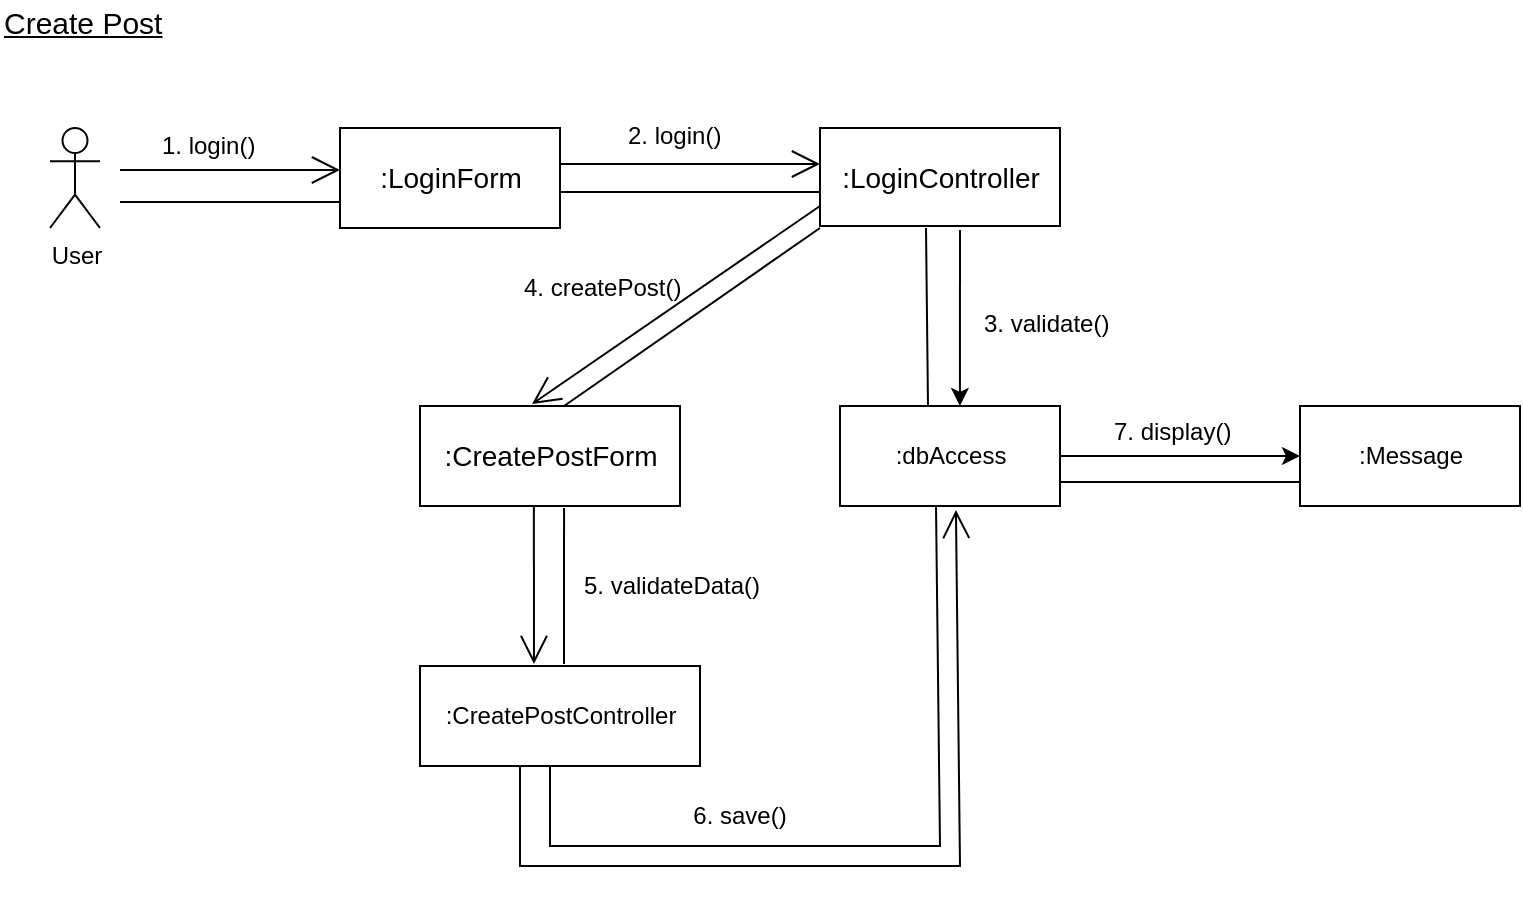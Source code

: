 <mxfile version="11.0.7" type="device"><diagram id="Ygrhjbuoasv0tj6g5hB7" name="Page-1"><mxGraphModel dx="868" dy="484" grid="1" gridSize="10" guides="1" tooltips="1" connect="1" arrows="1" fold="1" page="1" pageScale="1" pageWidth="850" pageHeight="1100" math="0" shadow="0"><root><mxCell id="0"/><mxCell id="1" parent="0"/><mxCell id="fglnLRfEUwKPjJonF1ZX-1" value="&lt;font style=&quot;font-size: 12px&quot;&gt;User&lt;/font&gt;" style="shape=umlActor;verticalLabelPosition=bottom;labelBackgroundColor=#ffffff;verticalAlign=top;html=1;" vertex="1" parent="1"><mxGeometry x="55" y="81" width="25" height="50" as="geometry"/></mxCell><mxCell id="fglnLRfEUwKPjJonF1ZX-2" value="&lt;font style=&quot;font-size: 15px&quot;&gt;&lt;u&gt;Create Post&lt;/u&gt;&lt;/font&gt;" style="text;html=1;resizable=0;points=[];autosize=1;align=left;verticalAlign=top;spacingTop=-4;" vertex="1" parent="1"><mxGeometry x="30" y="17" width="90" height="20" as="geometry"/></mxCell><mxCell id="fglnLRfEUwKPjJonF1ZX-9" value="&lt;font style=&quot;font-size: 14px&quot;&gt;:LoginForm&lt;/font&gt;" style="html=1;" vertex="1" parent="1"><mxGeometry x="200" y="81" width="110" height="50" as="geometry"/></mxCell><mxCell id="fglnLRfEUwKPjJonF1ZX-10" value="&lt;font style=&quot;font-size: 14px&quot;&gt;:LoginController&lt;/font&gt;" style="html=1;" vertex="1" parent="1"><mxGeometry x="440" y="81" width="120" height="49" as="geometry"/></mxCell><mxCell id="fglnLRfEUwKPjJonF1ZX-11" value=":dbAccess" style="html=1;" vertex="1" parent="1"><mxGeometry x="450" y="220" width="110" height="50" as="geometry"/></mxCell><mxCell id="fglnLRfEUwKPjJonF1ZX-12" value="&lt;font style=&quot;font-size: 14px&quot;&gt;:CreatePostForm&lt;/font&gt;" style="html=1;" vertex="1" parent="1"><mxGeometry x="240" y="220" width="130" height="50" as="geometry"/></mxCell><mxCell id="fglnLRfEUwKPjJonF1ZX-13" value=":CreatePostController" style="html=1;" vertex="1" parent="1"><mxGeometry x="240" y="350" width="140" height="50" as="geometry"/></mxCell><mxCell id="fglnLRfEUwKPjJonF1ZX-14" value=":Message" style="html=1;" vertex="1" parent="1"><mxGeometry x="680" y="220" width="110" height="50" as="geometry"/></mxCell><mxCell id="fglnLRfEUwKPjJonF1ZX-15" value="" style="endArrow=open;endFill=1;endSize=12;html=1;entryX=0;entryY=0.5;entryDx=0;entryDy=0;" edge="1" parent="1"><mxGeometry width="160" relative="1" as="geometry"><mxPoint x="90" y="102" as="sourcePoint"/><mxPoint x="200" y="102" as="targetPoint"/></mxGeometry></mxCell><mxCell id="fglnLRfEUwKPjJonF1ZX-16" value="1. login()" style="text;html=1;resizable=0;points=[];autosize=1;align=left;verticalAlign=top;spacingTop=-4;" vertex="1" parent="1"><mxGeometry x="109" y="80" width="60" height="20" as="geometry"/></mxCell><mxCell id="fglnLRfEUwKPjJonF1ZX-17" value="" style="endArrow=open;endFill=1;endSize=12;html=1;" edge="1" parent="1"><mxGeometry width="160" relative="1" as="geometry"><mxPoint x="310" y="99" as="sourcePoint"/><mxPoint x="440" y="99" as="targetPoint"/></mxGeometry></mxCell><mxCell id="fglnLRfEUwKPjJonF1ZX-19" value="" style="line;strokeWidth=1;fillColor=none;align=left;verticalAlign=middle;spacingTop=-1;spacingLeft=3;spacingRight=3;rotatable=0;labelPosition=right;points=[];portConstraint=eastwest;" vertex="1" parent="1"><mxGeometry x="90" y="114" width="110" height="8" as="geometry"/></mxCell><mxCell id="fglnLRfEUwKPjJonF1ZX-22" value="" style="line;strokeWidth=1;fillColor=none;align=left;verticalAlign=middle;spacingTop=-1;spacingLeft=3;spacingRight=3;rotatable=0;labelPosition=right;points=[];portConstraint=eastwest;" vertex="1" parent="1"><mxGeometry x="310" y="109" width="130" height="8" as="geometry"/></mxCell><mxCell id="fglnLRfEUwKPjJonF1ZX-23" value="2. login()" style="text;html=1;resizable=0;points=[];autosize=1;align=left;verticalAlign=top;spacingTop=-4;" vertex="1" parent="1"><mxGeometry x="342" y="75" width="60" height="20" as="geometry"/></mxCell><mxCell id="fglnLRfEUwKPjJonF1ZX-26" value="" style="endArrow=none;html=1;entryX=0;entryY=1.02;entryDx=0;entryDy=0;entryPerimeter=0;exitX=0.554;exitY=0;exitDx=0;exitDy=0;exitPerimeter=0;" edge="1" parent="1" source="fglnLRfEUwKPjJonF1ZX-12" target="fglnLRfEUwKPjJonF1ZX-10"><mxGeometry width="50" height="50" relative="1" as="geometry"><mxPoint x="342" y="196" as="sourcePoint"/><mxPoint x="392" y="146" as="targetPoint"/></mxGeometry></mxCell><mxCell id="fglnLRfEUwKPjJonF1ZX-28" value="" style="endArrow=none;html=1;exitX=0.4;exitY=0.04;exitDx=0;exitDy=0;exitPerimeter=0;" edge="1" parent="1"><mxGeometry width="50" height="50" relative="1" as="geometry"><mxPoint x="494" y="220" as="sourcePoint"/><mxPoint x="493" y="131" as="targetPoint"/></mxGeometry></mxCell><mxCell id="fglnLRfEUwKPjJonF1ZX-29" value="" style="endArrow=none;html=1;entryX=0.554;entryY=1.04;entryDx=0;entryDy=0;entryPerimeter=0;" edge="1" parent="1"><mxGeometry width="50" height="50" relative="1" as="geometry"><mxPoint x="312" y="349" as="sourcePoint"/><mxPoint x="312.02" y="271" as="targetPoint"/></mxGeometry></mxCell><mxCell id="fglnLRfEUwKPjJonF1ZX-32" value="" style="shape=partialRectangle;whiteSpace=wrap;html=1;top=0;left=0;fillColor=none;direction=south;" vertex="1" parent="1"><mxGeometry x="305" y="400" width="195" height="40" as="geometry"/></mxCell><mxCell id="fglnLRfEUwKPjJonF1ZX-34" value="" style="endArrow=none;html=1;exitX=1;exitY=0;exitDx=0;exitDy=0;" edge="1" parent="1" source="fglnLRfEUwKPjJonF1ZX-32"><mxGeometry width="50" height="50" relative="1" as="geometry"><mxPoint x="480" y="340" as="sourcePoint"/><mxPoint x="498" y="270" as="targetPoint"/></mxGeometry></mxCell><mxCell id="fglnLRfEUwKPjJonF1ZX-35" value="" style="endArrow=classic;html=1;entryX=0.545;entryY=0;entryDx=0;entryDy=0;entryPerimeter=0;" edge="1" parent="1" target="fglnLRfEUwKPjJonF1ZX-11"><mxGeometry width="50" height="50" relative="1" as="geometry"><mxPoint x="510" y="132" as="sourcePoint"/><mxPoint x="590" y="150" as="targetPoint"/></mxGeometry></mxCell><mxCell id="fglnLRfEUwKPjJonF1ZX-36" value="" style="endArrow=classic;html=1;exitX=1;exitY=0.5;exitDx=0;exitDy=0;entryX=0;entryY=0.5;entryDx=0;entryDy=0;" edge="1" parent="1" source="fglnLRfEUwKPjJonF1ZX-11" target="fglnLRfEUwKPjJonF1ZX-14"><mxGeometry width="50" height="50" relative="1" as="geometry"><mxPoint x="590" y="260" as="sourcePoint"/><mxPoint x="640" y="210" as="targetPoint"/></mxGeometry></mxCell><mxCell id="fglnLRfEUwKPjJonF1ZX-39" value="" style="line;strokeWidth=1;fillColor=none;align=left;verticalAlign=middle;spacingTop=-1;spacingLeft=3;spacingRight=3;rotatable=0;labelPosition=right;points=[];portConstraint=eastwest;" vertex="1" parent="1"><mxGeometry x="560" y="254" width="120" height="8" as="geometry"/></mxCell><mxCell id="fglnLRfEUwKPjJonF1ZX-41" value="" style="endArrow=open;endFill=1;endSize=12;html=1;exitX=0;exitY=0.796;exitDx=0;exitDy=0;exitPerimeter=0;entryX=0.431;entryY=-0.02;entryDx=0;entryDy=0;entryPerimeter=0;" edge="1" parent="1" source="fglnLRfEUwKPjJonF1ZX-10" target="fglnLRfEUwKPjJonF1ZX-12"><mxGeometry width="160" relative="1" as="geometry"><mxPoint x="200" y="150" as="sourcePoint"/><mxPoint x="250" y="210" as="targetPoint"/></mxGeometry></mxCell><mxCell id="fglnLRfEUwKPjJonF1ZX-42" value="" style="endArrow=open;endFill=1;endSize=12;html=1;entryX=0.407;entryY=-0.02;entryDx=0;entryDy=0;entryPerimeter=0;exitX=0.438;exitY=1;exitDx=0;exitDy=0;exitPerimeter=0;" edge="1" parent="1" source="fglnLRfEUwKPjJonF1ZX-12" target="fglnLRfEUwKPjJonF1ZX-13"><mxGeometry width="160" relative="1" as="geometry"><mxPoint x="280" y="290" as="sourcePoint"/><mxPoint x="240" y="330" as="targetPoint"/></mxGeometry></mxCell><mxCell id="fglnLRfEUwKPjJonF1ZX-43" value="6. save()" style="shape=partialRectangle;whiteSpace=wrap;html=1;top=0;left=0;fillColor=none;direction=south;" vertex="1" parent="1"><mxGeometry x="290" y="400" width="220" height="50" as="geometry"/></mxCell><mxCell id="fglnLRfEUwKPjJonF1ZX-46" value="" style="endArrow=open;endFill=1;endSize=12;html=1;exitX=1;exitY=0;exitDx=0;exitDy=0;entryX=0.636;entryY=1.04;entryDx=0;entryDy=0;entryPerimeter=0;" edge="1" parent="1"><mxGeometry width="160" relative="1" as="geometry"><mxPoint x="510" y="450" as="sourcePoint"/><mxPoint x="507.96" y="272" as="targetPoint"/></mxGeometry></mxCell><mxCell id="fglnLRfEUwKPjJonF1ZX-47" value="3. validate()" style="text;html=1;resizable=0;points=[];autosize=1;align=left;verticalAlign=top;spacingTop=-4;" vertex="1" parent="1"><mxGeometry x="520" y="169" width="80" height="20" as="geometry"/></mxCell><mxCell id="fglnLRfEUwKPjJonF1ZX-48" value="4. createPost()" style="text;html=1;resizable=0;points=[];autosize=1;align=left;verticalAlign=top;spacingTop=-4;" vertex="1" parent="1"><mxGeometry x="290" y="151" width="90" height="20" as="geometry"/></mxCell><mxCell id="fglnLRfEUwKPjJonF1ZX-51" value="5. validateData()" style="text;html=1;resizable=0;points=[];autosize=1;align=left;verticalAlign=top;spacingTop=-4;" vertex="1" parent="1"><mxGeometry x="320" y="300" width="100" height="20" as="geometry"/></mxCell><mxCell id="fglnLRfEUwKPjJonF1ZX-52" value="7. display()" style="text;html=1;resizable=0;points=[];autosize=1;align=left;verticalAlign=top;spacingTop=-4;" vertex="1" parent="1"><mxGeometry x="585" y="223" width="70" height="20" as="geometry"/></mxCell></root></mxGraphModel></diagram></mxfile>